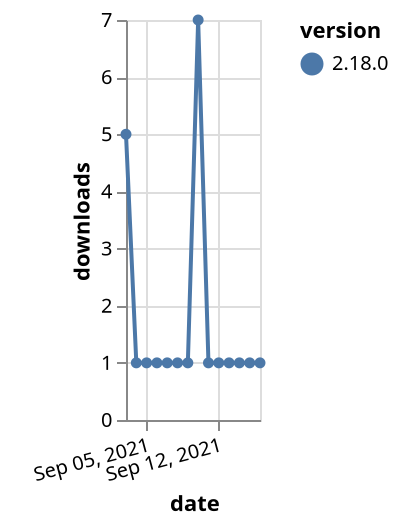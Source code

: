 {"$schema": "https://vega.github.io/schema/vega-lite/v5.json", "description": "A simple bar chart with embedded data.", "data": {"values": [{"date": "2021-09-03", "total": 500, "delta": 5, "version": "2.18.0"}, {"date": "2021-09-04", "total": 501, "delta": 1, "version": "2.18.0"}, {"date": "2021-09-05", "total": 502, "delta": 1, "version": "2.18.0"}, {"date": "2021-09-06", "total": 503, "delta": 1, "version": "2.18.0"}, {"date": "2021-09-07", "total": 504, "delta": 1, "version": "2.18.0"}, {"date": "2021-09-08", "total": 505, "delta": 1, "version": "2.18.0"}, {"date": "2021-09-09", "total": 506, "delta": 1, "version": "2.18.0"}, {"date": "2021-09-10", "total": 513, "delta": 7, "version": "2.18.0"}, {"date": "2021-09-11", "total": 514, "delta": 1, "version": "2.18.0"}, {"date": "2021-09-12", "total": 515, "delta": 1, "version": "2.18.0"}, {"date": "2021-09-13", "total": 516, "delta": 1, "version": "2.18.0"}, {"date": "2021-09-14", "total": 517, "delta": 1, "version": "2.18.0"}, {"date": "2021-09-15", "total": 518, "delta": 1, "version": "2.18.0"}, {"date": "2021-09-16", "total": 519, "delta": 1, "version": "2.18.0"}]}, "width": "container", "mark": {"type": "line", "point": {"filled": true}}, "encoding": {"x": {"field": "date", "type": "temporal", "timeUnit": "yearmonthdate", "title": "date", "axis": {"labelAngle": -15}}, "y": {"field": "delta", "type": "quantitative", "title": "downloads"}, "color": {"field": "version", "type": "nominal"}, "tooltip": {"field": "delta"}}}